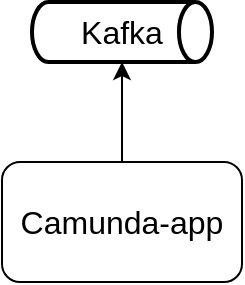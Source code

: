 <mxfile version="22.0.4" type="device">
  <diagram name="Page-1" id="ck9ltAzH-p7sAniKQ5Ld">
    <mxGraphModel dx="1143" dy="692" grid="1" gridSize="10" guides="1" tooltips="1" connect="1" arrows="1" fold="1" page="1" pageScale="1" pageWidth="850" pageHeight="1100" math="0" shadow="0">
      <root>
        <mxCell id="0" />
        <mxCell id="1" parent="0" />
        <mxCell id="thznagCuWPFhpPuxdBGM-3" value="" style="edgeStyle=orthogonalEdgeStyle;rounded=0;orthogonalLoop=1;jettySize=auto;html=1;fontSize=16;" edge="1" parent="1" source="thznagCuWPFhpPuxdBGM-1" target="thznagCuWPFhpPuxdBGM-2">
          <mxGeometry relative="1" as="geometry" />
        </mxCell>
        <mxCell id="thznagCuWPFhpPuxdBGM-1" value="Camunda-app" style="rounded=1;whiteSpace=wrap;html=1;fontSize=16;" vertex="1" parent="1">
          <mxGeometry x="260" y="230" width="120" height="60" as="geometry" />
        </mxCell>
        <mxCell id="thznagCuWPFhpPuxdBGM-2" value="Kafka" style="strokeWidth=2;html=1;shape=mxgraph.flowchart.direct_data;whiteSpace=wrap;fontSize=16;" vertex="1" parent="1">
          <mxGeometry x="275" y="150" width="90" height="30" as="geometry" />
        </mxCell>
      </root>
    </mxGraphModel>
  </diagram>
</mxfile>
